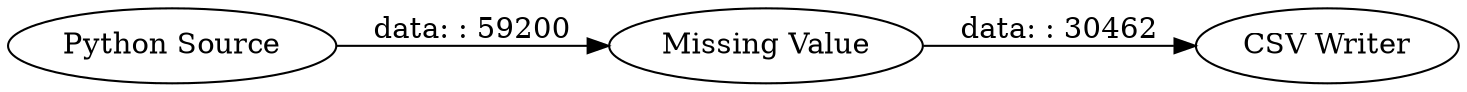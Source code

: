 digraph {
	"9182289733898559735_12" [label="CSV Writer"]
	"9182289733898559735_9" [label="Python Source"]
	"9182289733898559735_11" [label="Missing Value"]
	"9182289733898559735_11" -> "9182289733898559735_12" [label="data: : 30462"]
	"9182289733898559735_9" -> "9182289733898559735_11" [label="data: : 59200"]
	rankdir=LR
}
